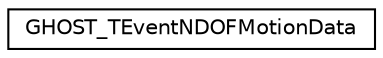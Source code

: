 digraph G
{
  edge [fontname="Helvetica",fontsize="10",labelfontname="Helvetica",labelfontsize="10"];
  node [fontname="Helvetica",fontsize="10",shape=record];
  rankdir=LR;
  Node1 [label="GHOST_TEventNDOFMotionData",height=0.2,width=0.4,color="black", fillcolor="white", style="filled",URL="$db/d9a/structGHOST__TEventNDOFMotionData.html"];
}
